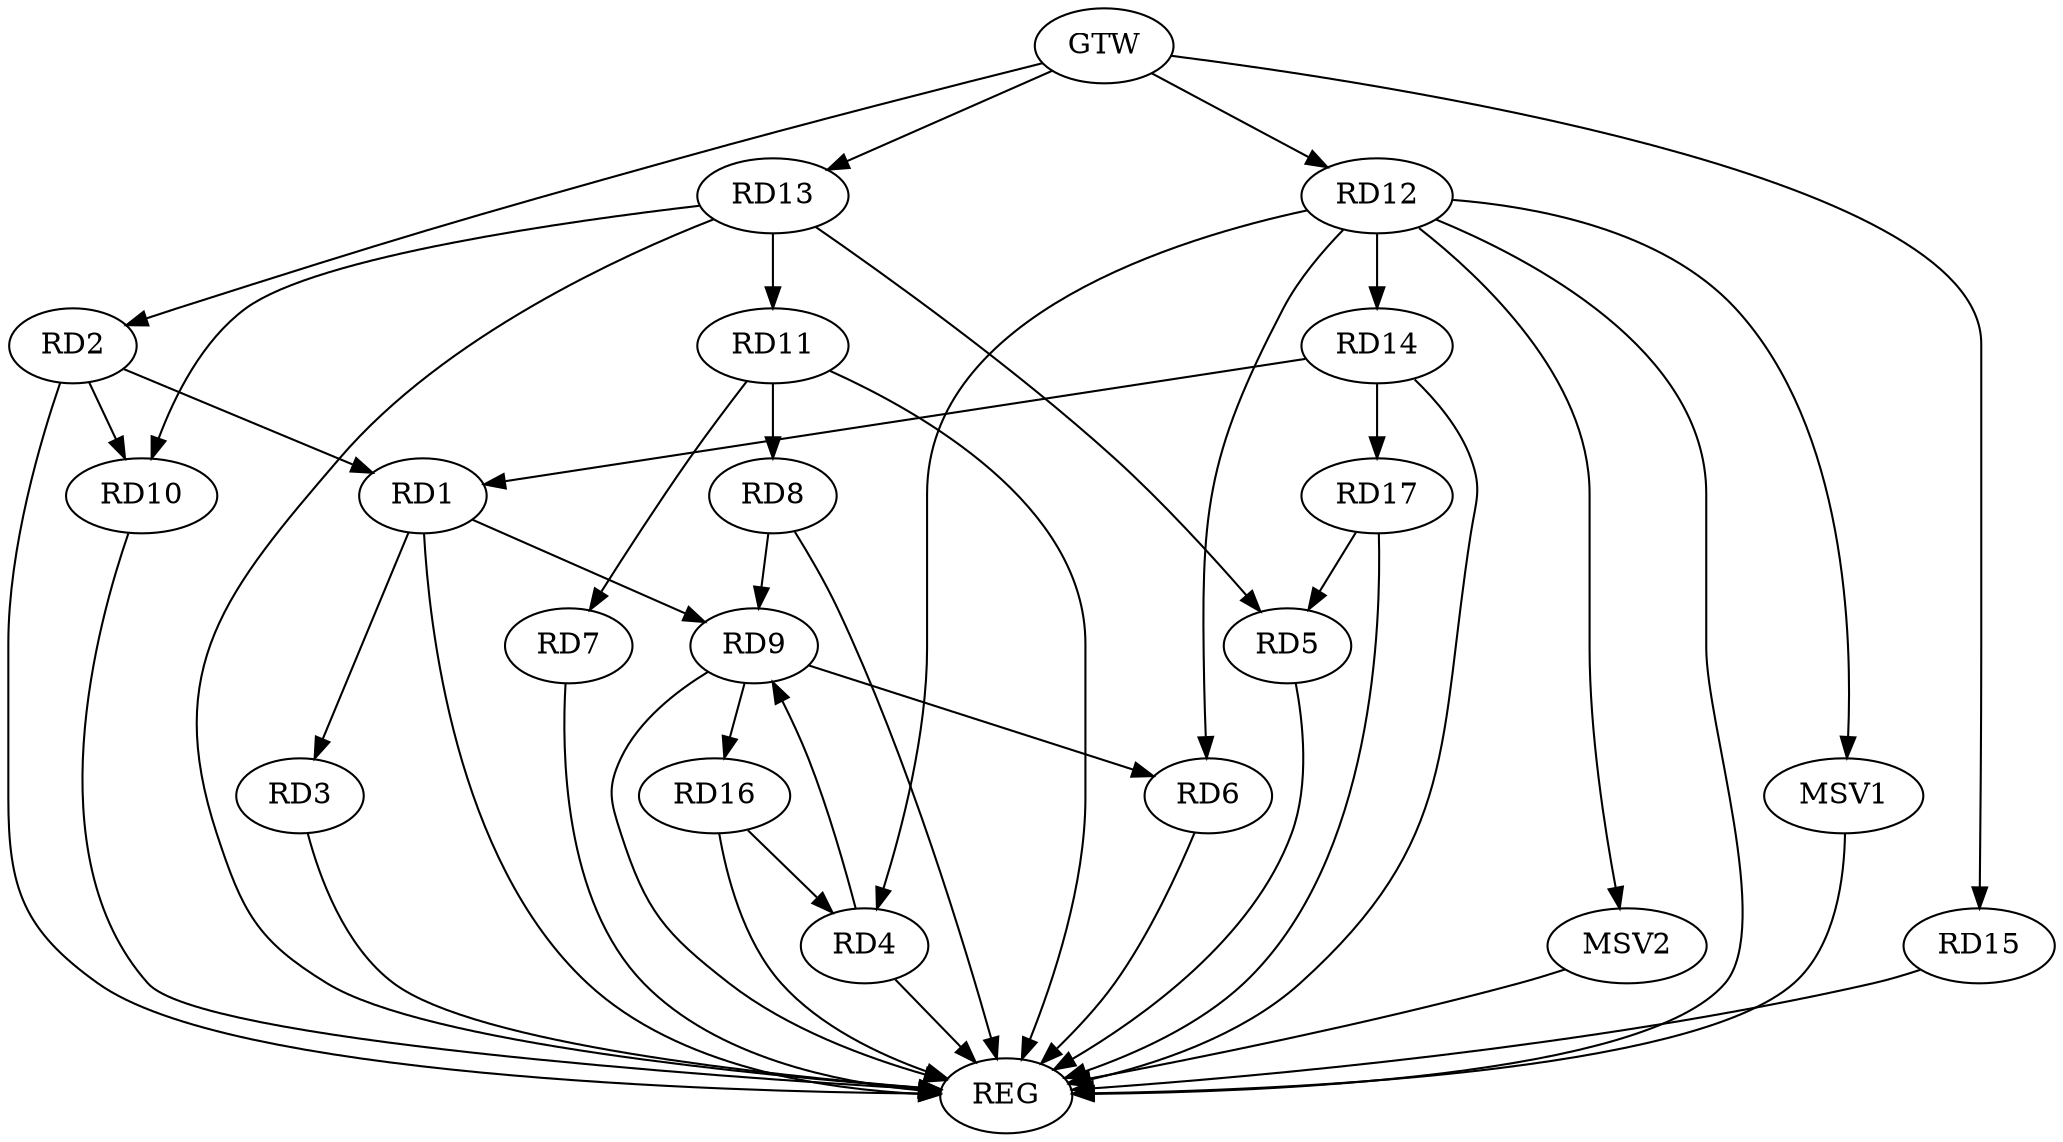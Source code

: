 strict digraph G {
  RD1 [ label="RD1" ];
  RD2 [ label="RD2" ];
  RD3 [ label="RD3" ];
  RD4 [ label="RD4" ];
  RD5 [ label="RD5" ];
  RD6 [ label="RD6" ];
  RD7 [ label="RD7" ];
  RD8 [ label="RD8" ];
  RD9 [ label="RD9" ];
  RD10 [ label="RD10" ];
  RD11 [ label="RD11" ];
  RD12 [ label="RD12" ];
  RD13 [ label="RD13" ];
  RD14 [ label="RD14" ];
  RD15 [ label="RD15" ];
  RD16 [ label="RD16" ];
  RD17 [ label="RD17" ];
  GTW [ label="GTW" ];
  REG [ label="REG" ];
  MSV1 [ label="MSV1" ];
  MSV2 [ label="MSV2" ];
  RD2 -> RD1;
  RD1 -> RD3;
  RD1 -> RD9;
  RD14 -> RD1;
  RD2 -> RD10;
  RD4 -> RD9;
  RD12 -> RD4;
  RD16 -> RD4;
  RD13 -> RD5;
  RD17 -> RD5;
  RD9 -> RD6;
  RD12 -> RD6;
  RD11 -> RD7;
  RD8 -> RD9;
  RD11 -> RD8;
  RD9 -> RD16;
  RD13 -> RD10;
  RD13 -> RD11;
  RD12 -> RD14;
  RD14 -> RD17;
  GTW -> RD2;
  GTW -> RD12;
  GTW -> RD13;
  GTW -> RD15;
  RD1 -> REG;
  RD2 -> REG;
  RD3 -> REG;
  RD4 -> REG;
  RD5 -> REG;
  RD6 -> REG;
  RD7 -> REG;
  RD8 -> REG;
  RD9 -> REG;
  RD10 -> REG;
  RD11 -> REG;
  RD12 -> REG;
  RD13 -> REG;
  RD14 -> REG;
  RD15 -> REG;
  RD16 -> REG;
  RD17 -> REG;
  RD12 -> MSV1;
  MSV1 -> REG;
  RD12 -> MSV2;
  MSV2 -> REG;
}
